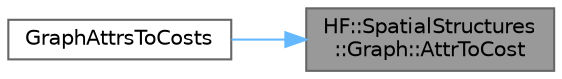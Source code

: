 digraph "HF::SpatialStructures::Graph::AttrToCost"
{
 // LATEX_PDF_SIZE
  bgcolor="transparent";
  edge [fontname=Helvetica,fontsize=10,labelfontname=Helvetica,labelfontsize=10];
  node [fontname=Helvetica,fontsize=10,shape=box,height=0.2,width=0.4];
  rankdir="RL";
  Node1 [label="HF::SpatialStructures\l::Graph::AttrToCost",height=0.2,width=0.4,color="gray40", fillcolor="grey60", style="filled", fontcolor="black",tooltip="Generate edge costs from a set of node attributes."];
  Node1 -> Node2 [dir="back",color="steelblue1",style="solid"];
  Node2 [label="GraphAttrsToCosts",height=0.2,width=0.4,color="grey40", fillcolor="white", style="filled",URL="$a00458.html#ga72f40d5fd30732923620559392d5535a",tooltip="Create a cost in the graph based on a set of node parameters."];
}
